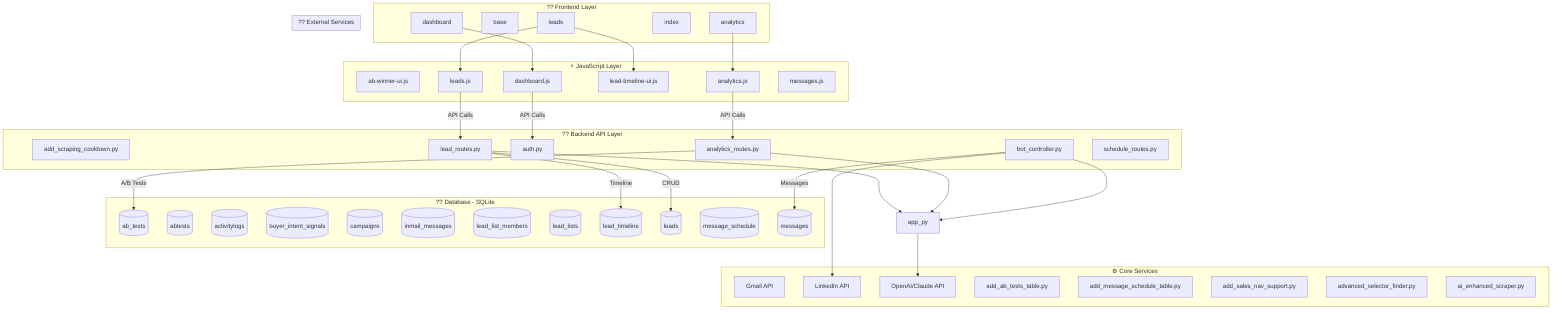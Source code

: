 graph TB

    subgraph "?? Frontend Layer"
        analytics_html["analytics"]
        base_html["base"]
        dashboard_html["dashboard"]
        index_html["index"]
        leads_html["leads"]
    end

    subgraph "⚡ JavaScript Layer"
        ab_winner_ui_js["ab-winner-ui.js"]
        analytics_js["analytics.js"]
        dashboard_js["dashboard.js"]
        lead_timeline_ui_js["lead-timeline-ui.js"]
        leads_js["leads.js"]
        messages_js["messages.js"]
    end

    subgraph "?? Backend API Layer"
        add_scraping_cooldown_py["add_scraping_cooldown.py"]
        analytics_routes_py["analytics_routes.py"]
        auth_py["auth.py"]
        bot_controller_py["bot_controller.py"]
        lead_routes_py["lead_routes.py"]
        schedule_routes_py["schedule_routes.py"]
    end

    subgraph "⚙️ Core Services"
        Gmail["Gmail API"]
        LinkedIn["LinkedIn API"]
        OpenAI["OpenAI API"]
        add_ab_tests_table_py["add_ab_tests_table.py"]
        add_message_schedule_table_py["add_message_schedule_table.py"]
        add_sales_nav_support_py["add_sales_nav_support.py"]
        advanced_selector_finder_py["advanced_selector_finder.py"]
        ai_enhanced_scraper_py["ai_enhanced_scraper.py"]
    end

    subgraph "?? Database - SQLite"
        ab_tests_table[("ab_tests")]
        abtests_table[("abtests")]
        activitylogs_table[("activitylogs")]
        buyer_intent_signals_table[("buyer_intent_signals")]
        campaigns_table[("campaigns")]
        inmail_messages_table[("inmail_messages")]
        lead_list_members_table[("lead_list_members")]
        lead_lists_table[("lead_lists")]
        lead_timeline_table[("lead_timeline")]
        leads_table[("leads")]
        message_schedule_table[("message_schedule")]
        messages_table[("messages")]
    end

    subgraph "?? External Services"
        LinkedIn["LinkedIn API"]
        OpenAI["OpenAI/Claude API"]
        Gmail["Gmail API"]
    end

    %% Key Connections
    leads_html --> leads_js
    leads_html --> lead_timeline_ui_js
    analytics_html --> analytics_js
    dashboard_html --> dashboard_js

    leads_js -->|"API Calls"| lead_routes_py
    analytics_js -->|"API Calls"| analytics_routes_py
    dashboard_js -->|"API Calls"| auth_py

    lead_routes_py --> app_py
    analytics_routes_py --> app_py
    bot_controller_py --> app_py

    lead_routes_py -->|"CRUD"| leads_table
    lead_routes_py -->|"Timeline"| lead_timeline_table
    bot_controller_py -->|"Messages"| messages_table
    analytics_routes_py -->|"A/B Tests"| ab_tests_table

    bot_controller_py --> LinkedIn
    app_py --> OpenAI

    %% Styling
    classDef frontend fill:#e3f2fd,stroke:#1976d2,stroke-width:2px
    classDef backend fill:#fff3e0,stroke:#f57c00,stroke-width:2px
    classDef database fill:#e8f5e9,stroke:#388e3c,stroke-width:2px
    classDef external fill:#f3e5f5,stroke:#7b1fa2,stroke-width:2px